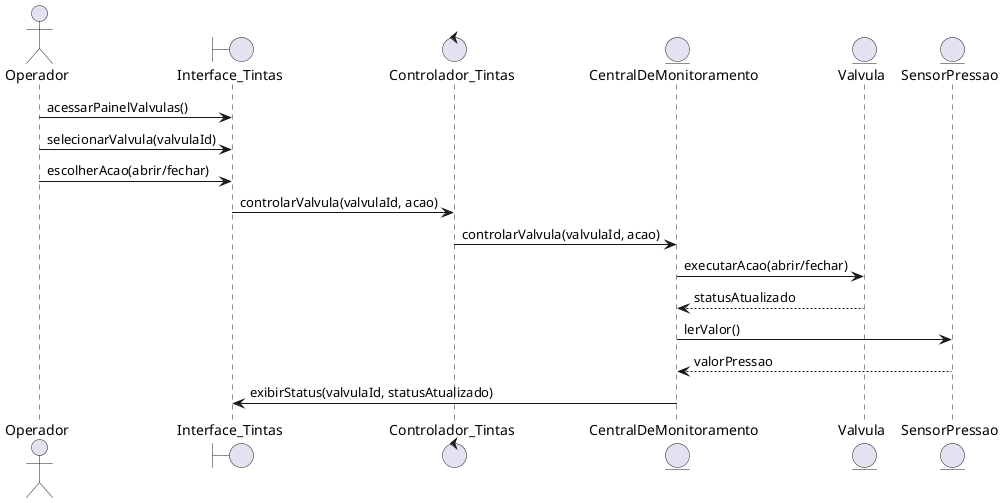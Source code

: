 @startuml
actor Operador
boundary Interface_Tintas
control Controlador_Tintas
entity CentralDeMonitoramento
entity Valvula
entity SensorPressao

Operador -> Interface_Tintas : acessarPainelValvulas()
Operador -> Interface_Tintas : selecionarValvula(valvulaId)
Operador -> Interface_Tintas : escolherAcao(abrir/fechar)

Interface_Tintas -> Controlador_Tintas : controlarValvula(valvulaId, acao)
Controlador_Tintas -> CentralDeMonitoramento : controlarValvula(valvulaId, acao)

CentralDeMonitoramento -> Valvula : executarAcao(abrir/fechar)
Valvula --> CentralDeMonitoramento : statusAtualizado

CentralDeMonitoramento -> SensorPressao : lerValor()
SensorPressao --> CentralDeMonitoramento : valorPressao

CentralDeMonitoramento -> Interface_Tintas : exibirStatus(valvulaId, statusAtualizado)

@enduml
